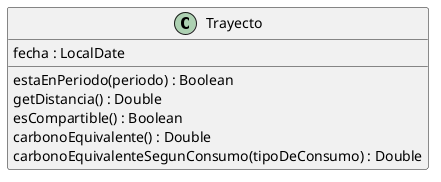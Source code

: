@startuml

class Trayecto {
    fecha : LocalDate
    estaEnPeriodo(periodo) : Boolean
    getDistancia() : Double
    esCompartible() : Boolean
    carbonoEquivalente() : Double
    carbonoEquivalenteSegunConsumo(tipoDeConsumo) : Double
}


@enduml
